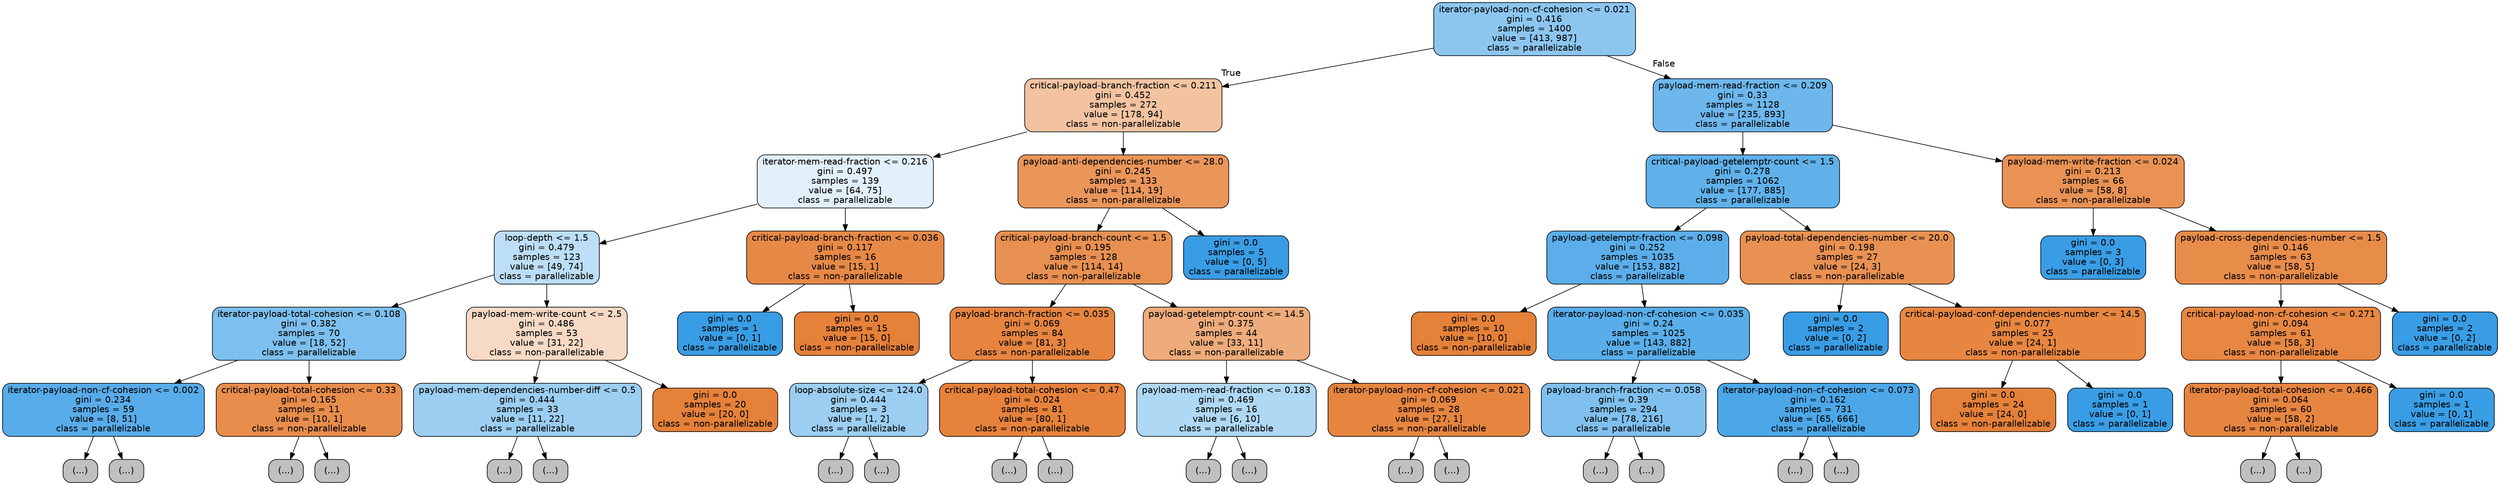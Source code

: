 digraph Tree {
node [shape=box, style="filled, rounded", color="black", fontname=helvetica] ;
edge [fontname=helvetica] ;
0 [label="iterator-payload-non-cf-cohesion <= 0.021\ngini = 0.416\nsamples = 1400\nvalue = [413, 987]\nclass = parallelizable", fillcolor="#399de594"] ;
1 [label="critical-payload-branch-fraction <= 0.211\ngini = 0.452\nsamples = 272\nvalue = [178, 94]\nclass = non-parallelizable", fillcolor="#e5813978"] ;
0 -> 1 [labeldistance=2.5, labelangle=45, headlabel="True"] ;
2 [label="iterator-mem-read-fraction <= 0.216\ngini = 0.497\nsamples = 139\nvalue = [64, 75]\nclass = parallelizable", fillcolor="#399de525"] ;
1 -> 2 ;
3 [label="loop-depth <= 1.5\ngini = 0.479\nsamples = 123\nvalue = [49, 74]\nclass = parallelizable", fillcolor="#399de556"] ;
2 -> 3 ;
4 [label="iterator-payload-total-cohesion <= 0.108\ngini = 0.382\nsamples = 70\nvalue = [18, 52]\nclass = parallelizable", fillcolor="#399de5a7"] ;
3 -> 4 ;
5 [label="iterator-payload-non-cf-cohesion <= 0.002\ngini = 0.234\nsamples = 59\nvalue = [8, 51]\nclass = parallelizable", fillcolor="#399de5d7"] ;
4 -> 5 ;
6 [label="(...)", fillcolor="#C0C0C0"] ;
5 -> 6 ;
15 [label="(...)", fillcolor="#C0C0C0"] ;
5 -> 15 ;
18 [label="critical-payload-total-cohesion <= 0.33\ngini = 0.165\nsamples = 11\nvalue = [10, 1]\nclass = non-parallelizable", fillcolor="#e58139e6"] ;
4 -> 18 ;
19 [label="(...)", fillcolor="#C0C0C0"] ;
18 -> 19 ;
20 [label="(...)", fillcolor="#C0C0C0"] ;
18 -> 20 ;
21 [label="payload-mem-write-count <= 2.5\ngini = 0.486\nsamples = 53\nvalue = [31, 22]\nclass = non-parallelizable", fillcolor="#e581394a"] ;
3 -> 21 ;
22 [label="payload-mem-dependencies-number-diff <= 0.5\ngini = 0.444\nsamples = 33\nvalue = [11, 22]\nclass = parallelizable", fillcolor="#399de57f"] ;
21 -> 22 ;
23 [label="(...)", fillcolor="#C0C0C0"] ;
22 -> 23 ;
30 [label="(...)", fillcolor="#C0C0C0"] ;
22 -> 30 ;
35 [label="gini = 0.0\nsamples = 20\nvalue = [20, 0]\nclass = non-parallelizable", fillcolor="#e58139ff"] ;
21 -> 35 ;
36 [label="critical-payload-branch-fraction <= 0.036\ngini = 0.117\nsamples = 16\nvalue = [15, 1]\nclass = non-parallelizable", fillcolor="#e58139ee"] ;
2 -> 36 ;
37 [label="gini = 0.0\nsamples = 1\nvalue = [0, 1]\nclass = parallelizable", fillcolor="#399de5ff"] ;
36 -> 37 ;
38 [label="gini = 0.0\nsamples = 15\nvalue = [15, 0]\nclass = non-parallelizable", fillcolor="#e58139ff"] ;
36 -> 38 ;
39 [label="payload-anti-dependencies-number <= 28.0\ngini = 0.245\nsamples = 133\nvalue = [114, 19]\nclass = non-parallelizable", fillcolor="#e58139d4"] ;
1 -> 39 ;
40 [label="critical-payload-branch-count <= 1.5\ngini = 0.195\nsamples = 128\nvalue = [114, 14]\nclass = non-parallelizable", fillcolor="#e58139e0"] ;
39 -> 40 ;
41 [label="payload-branch-fraction <= 0.035\ngini = 0.069\nsamples = 84\nvalue = [81, 3]\nclass = non-parallelizable", fillcolor="#e58139f6"] ;
40 -> 41 ;
42 [label="loop-absolute-size <= 124.0\ngini = 0.444\nsamples = 3\nvalue = [1, 2]\nclass = parallelizable", fillcolor="#399de57f"] ;
41 -> 42 ;
43 [label="(...)", fillcolor="#C0C0C0"] ;
42 -> 43 ;
44 [label="(...)", fillcolor="#C0C0C0"] ;
42 -> 44 ;
45 [label="critical-payload-total-cohesion <= 0.47\ngini = 0.024\nsamples = 81\nvalue = [80, 1]\nclass = non-parallelizable", fillcolor="#e58139fc"] ;
41 -> 45 ;
46 [label="(...)", fillcolor="#C0C0C0"] ;
45 -> 46 ;
47 [label="(...)", fillcolor="#C0C0C0"] ;
45 -> 47 ;
50 [label="payload-getelemptr-count <= 14.5\ngini = 0.375\nsamples = 44\nvalue = [33, 11]\nclass = non-parallelizable", fillcolor="#e58139aa"] ;
40 -> 50 ;
51 [label="payload-mem-read-fraction <= 0.183\ngini = 0.469\nsamples = 16\nvalue = [6, 10]\nclass = parallelizable", fillcolor="#399de566"] ;
50 -> 51 ;
52 [label="(...)", fillcolor="#C0C0C0"] ;
51 -> 52 ;
61 [label="(...)", fillcolor="#C0C0C0"] ;
51 -> 61 ;
62 [label="iterator-payload-non-cf-cohesion <= 0.021\ngini = 0.069\nsamples = 28\nvalue = [27, 1]\nclass = non-parallelizable", fillcolor="#e58139f6"] ;
50 -> 62 ;
63 [label="(...)", fillcolor="#C0C0C0"] ;
62 -> 63 ;
64 [label="(...)", fillcolor="#C0C0C0"] ;
62 -> 64 ;
67 [label="gini = 0.0\nsamples = 5\nvalue = [0, 5]\nclass = parallelizable", fillcolor="#399de5ff"] ;
39 -> 67 ;
68 [label="payload-mem-read-fraction <= 0.209\ngini = 0.33\nsamples = 1128\nvalue = [235, 893]\nclass = parallelizable", fillcolor="#399de5bc"] ;
0 -> 68 [labeldistance=2.5, labelangle=-45, headlabel="False"] ;
69 [label="critical-payload-getelemptr-count <= 1.5\ngini = 0.278\nsamples = 1062\nvalue = [177, 885]\nclass = parallelizable", fillcolor="#399de5cc"] ;
68 -> 69 ;
70 [label="payload-getelemptr-fraction <= 0.098\ngini = 0.252\nsamples = 1035\nvalue = [153, 882]\nclass = parallelizable", fillcolor="#399de5d3"] ;
69 -> 70 ;
71 [label="gini = 0.0\nsamples = 10\nvalue = [10, 0]\nclass = non-parallelizable", fillcolor="#e58139ff"] ;
70 -> 71 ;
72 [label="iterator-payload-non-cf-cohesion <= 0.035\ngini = 0.24\nsamples = 1025\nvalue = [143, 882]\nclass = parallelizable", fillcolor="#399de5d6"] ;
70 -> 72 ;
73 [label="payload-branch-fraction <= 0.058\ngini = 0.39\nsamples = 294\nvalue = [78, 216]\nclass = parallelizable", fillcolor="#399de5a3"] ;
72 -> 73 ;
74 [label="(...)", fillcolor="#C0C0C0"] ;
73 -> 74 ;
89 [label="(...)", fillcolor="#C0C0C0"] ;
73 -> 89 ;
140 [label="iterator-payload-non-cf-cohesion <= 0.073\ngini = 0.162\nsamples = 731\nvalue = [65, 666]\nclass = parallelizable", fillcolor="#399de5e6"] ;
72 -> 140 ;
141 [label="(...)", fillcolor="#C0C0C0"] ;
140 -> 141 ;
216 [label="(...)", fillcolor="#C0C0C0"] ;
140 -> 216 ;
229 [label="payload-total-dependencies-number <= 20.0\ngini = 0.198\nsamples = 27\nvalue = [24, 3]\nclass = non-parallelizable", fillcolor="#e58139df"] ;
69 -> 229 ;
230 [label="gini = 0.0\nsamples = 2\nvalue = [0, 2]\nclass = parallelizable", fillcolor="#399de5ff"] ;
229 -> 230 ;
231 [label="critical-payload-conf-dependencies-number <= 14.5\ngini = 0.077\nsamples = 25\nvalue = [24, 1]\nclass = non-parallelizable", fillcolor="#e58139f4"] ;
229 -> 231 ;
232 [label="gini = 0.0\nsamples = 24\nvalue = [24, 0]\nclass = non-parallelizable", fillcolor="#e58139ff"] ;
231 -> 232 ;
233 [label="gini = 0.0\nsamples = 1\nvalue = [0, 1]\nclass = parallelizable", fillcolor="#399de5ff"] ;
231 -> 233 ;
234 [label="payload-mem-write-fraction <= 0.024\ngini = 0.213\nsamples = 66\nvalue = [58, 8]\nclass = non-parallelizable", fillcolor="#e58139dc"] ;
68 -> 234 ;
235 [label="gini = 0.0\nsamples = 3\nvalue = [0, 3]\nclass = parallelizable", fillcolor="#399de5ff"] ;
234 -> 235 ;
236 [label="payload-cross-dependencies-number <= 1.5\ngini = 0.146\nsamples = 63\nvalue = [58, 5]\nclass = non-parallelizable", fillcolor="#e58139e9"] ;
234 -> 236 ;
237 [label="critical-payload-non-cf-cohesion <= 0.271\ngini = 0.094\nsamples = 61\nvalue = [58, 3]\nclass = non-parallelizable", fillcolor="#e58139f2"] ;
236 -> 237 ;
238 [label="iterator-payload-total-cohesion <= 0.466\ngini = 0.064\nsamples = 60\nvalue = [58, 2]\nclass = non-parallelizable", fillcolor="#e58139f6"] ;
237 -> 238 ;
239 [label="(...)", fillcolor="#C0C0C0"] ;
238 -> 239 ;
244 [label="(...)", fillcolor="#C0C0C0"] ;
238 -> 244 ;
247 [label="gini = 0.0\nsamples = 1\nvalue = [0, 1]\nclass = parallelizable", fillcolor="#399de5ff"] ;
237 -> 247 ;
248 [label="gini = 0.0\nsamples = 2\nvalue = [0, 2]\nclass = parallelizable", fillcolor="#399de5ff"] ;
236 -> 248 ;
}